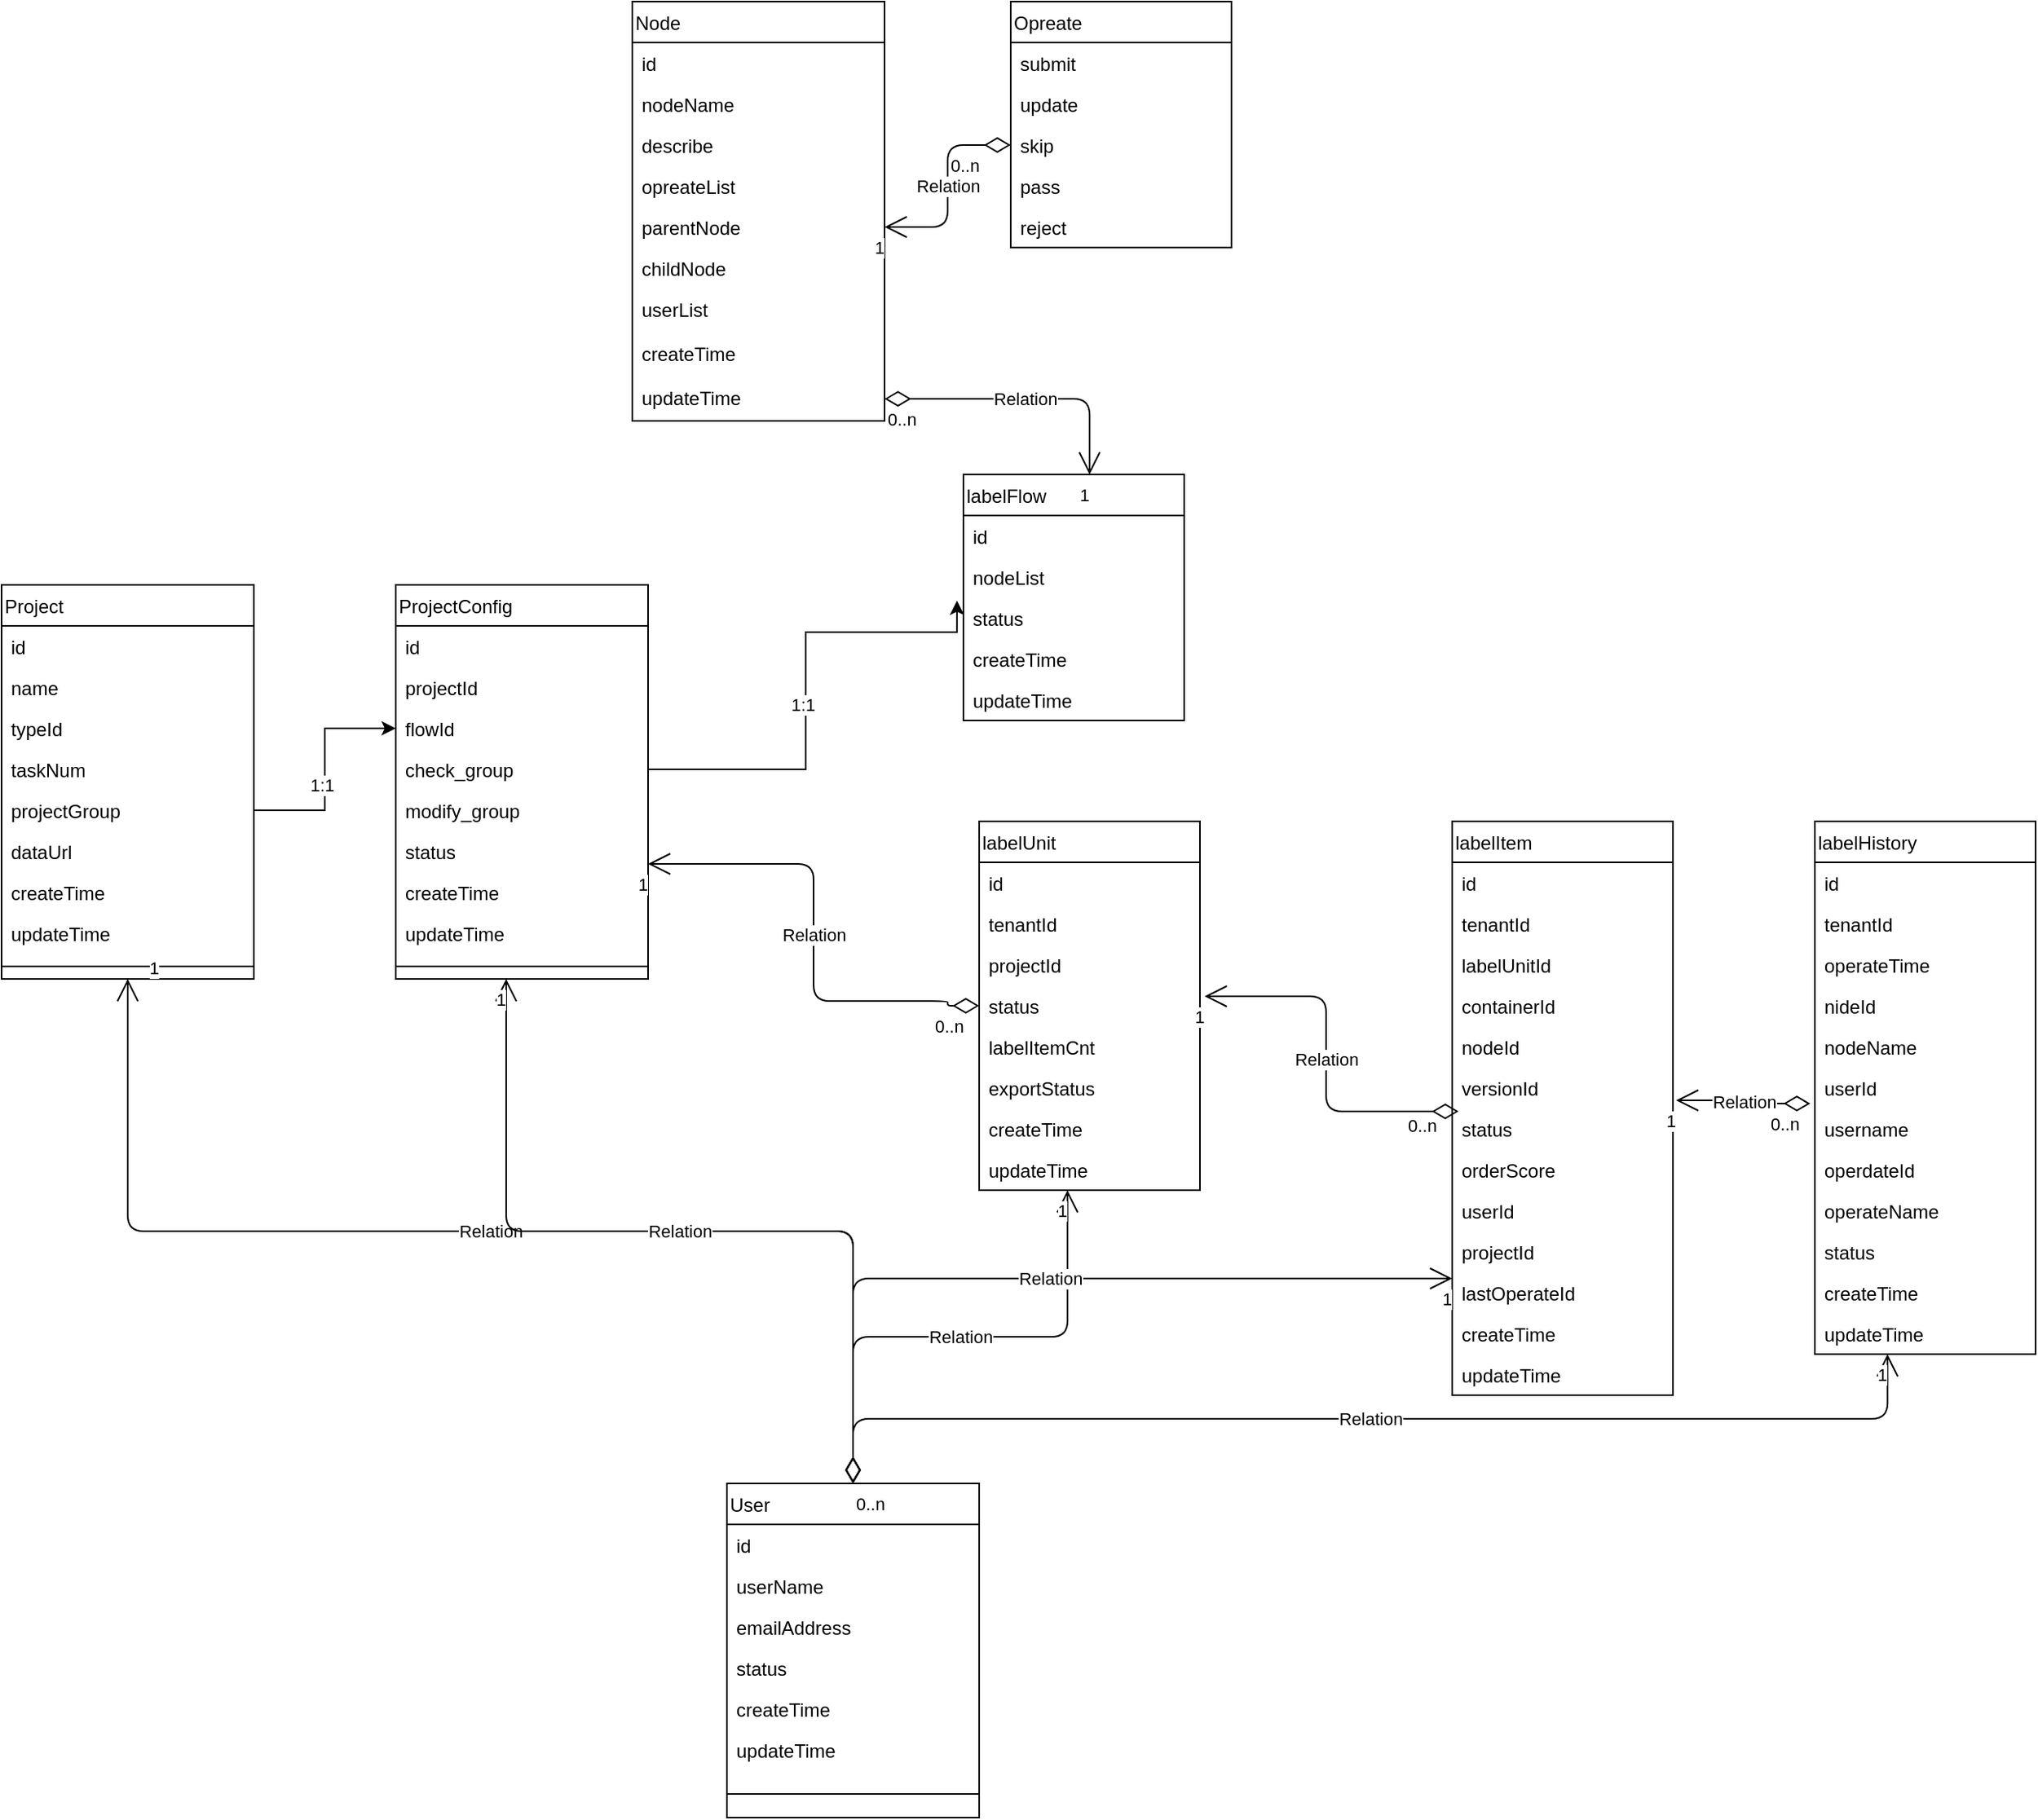 <mxfile version="14.6.11" type="github">
  <diagram id="C5RBs43oDa-KdzZeNtuy" name="Page-1">
    <mxGraphModel dx="1422" dy="762" grid="1" gridSize="10" guides="1" tooltips="1" connect="1" arrows="1" fold="1" page="1" pageScale="1" pageWidth="827" pageHeight="1169" math="0" shadow="0">
      <root>
        <mxCell id="WIyWlLk6GJQsqaUBKTNV-0" />
        <mxCell id="WIyWlLk6GJQsqaUBKTNV-1" parent="WIyWlLk6GJQsqaUBKTNV-0" />
        <mxCell id="zkfFHV4jXpPFQw0GAbJ--0" value="User" style="swimlane;fontStyle=0;align=left;verticalAlign=top;childLayout=stackLayout;horizontal=1;startSize=26;horizontalStack=0;resizeParent=1;resizeLast=0;collapsible=1;marginBottom=0;rounded=0;shadow=0;strokeWidth=1;" parent="WIyWlLk6GJQsqaUBKTNV-1" vertex="1">
          <mxGeometry x="590" y="1040" width="160" height="212" as="geometry">
            <mxRectangle x="230" y="140" width="160" height="26" as="alternateBounds" />
          </mxGeometry>
        </mxCell>
        <mxCell id="zkfFHV4jXpPFQw0GAbJ--1" value="id" style="text;align=left;verticalAlign=top;spacingLeft=4;spacingRight=4;overflow=hidden;rotatable=0;points=[[0,0.5],[1,0.5]];portConstraint=eastwest;" parent="zkfFHV4jXpPFQw0GAbJ--0" vertex="1">
          <mxGeometry y="26" width="160" height="26" as="geometry" />
        </mxCell>
        <mxCell id="zkfFHV4jXpPFQw0GAbJ--2" value="userName" style="text;align=left;verticalAlign=top;spacingLeft=4;spacingRight=4;overflow=hidden;rotatable=0;points=[[0,0.5],[1,0.5]];portConstraint=eastwest;rounded=0;shadow=0;html=0;" parent="zkfFHV4jXpPFQw0GAbJ--0" vertex="1">
          <mxGeometry y="52" width="160" height="26" as="geometry" />
        </mxCell>
        <mxCell id="zkfFHV4jXpPFQw0GAbJ--3" value="emailAddress" style="text;align=left;verticalAlign=top;spacingLeft=4;spacingRight=4;overflow=hidden;rotatable=0;points=[[0,0.5],[1,0.5]];portConstraint=eastwest;rounded=0;shadow=0;html=0;" parent="zkfFHV4jXpPFQw0GAbJ--0" vertex="1">
          <mxGeometry y="78" width="160" height="26" as="geometry" />
        </mxCell>
        <mxCell id="6F86Sjl21GchAjME6Mm5-2" value="status" style="text;align=left;verticalAlign=top;spacingLeft=4;spacingRight=4;overflow=hidden;rotatable=0;points=[[0,0.5],[1,0.5]];portConstraint=eastwest;rounded=0;shadow=0;html=0;" vertex="1" parent="zkfFHV4jXpPFQw0GAbJ--0">
          <mxGeometry y="104" width="160" height="26" as="geometry" />
        </mxCell>
        <mxCell id="6F86Sjl21GchAjME6Mm5-4" value="createTime" style="text;align=left;verticalAlign=top;spacingLeft=4;spacingRight=4;overflow=hidden;rotatable=0;points=[[0,0.5],[1,0.5]];portConstraint=eastwest;rounded=0;shadow=0;html=0;" vertex="1" parent="zkfFHV4jXpPFQw0GAbJ--0">
          <mxGeometry y="130" width="160" height="26" as="geometry" />
        </mxCell>
        <mxCell id="6F86Sjl21GchAjME6Mm5-5" value="updateTime" style="text;align=left;verticalAlign=top;spacingLeft=4;spacingRight=4;overflow=hidden;rotatable=0;points=[[0,0.5],[1,0.5]];portConstraint=eastwest;rounded=0;shadow=0;html=0;" vertex="1" parent="zkfFHV4jXpPFQw0GAbJ--0">
          <mxGeometry y="156" width="160" height="26" as="geometry" />
        </mxCell>
        <mxCell id="zkfFHV4jXpPFQw0GAbJ--4" value="" style="line;html=1;strokeWidth=1;align=left;verticalAlign=middle;spacingTop=-1;spacingLeft=3;spacingRight=3;rotatable=0;labelPosition=right;points=[];portConstraint=eastwest;" parent="zkfFHV4jXpPFQw0GAbJ--0" vertex="1">
          <mxGeometry y="182" width="160" height="30" as="geometry" />
        </mxCell>
        <mxCell id="zkfFHV4jXpPFQw0GAbJ--6" value="Project" style="swimlane;fontStyle=0;align=left;verticalAlign=top;childLayout=stackLayout;horizontal=1;startSize=26;horizontalStack=0;resizeParent=1;resizeLast=0;collapsible=1;marginBottom=0;rounded=0;shadow=0;strokeWidth=1;" parent="WIyWlLk6GJQsqaUBKTNV-1" vertex="1">
          <mxGeometry x="130" y="470" width="160" height="250" as="geometry">
            <mxRectangle x="130" y="380" width="160" height="26" as="alternateBounds" />
          </mxGeometry>
        </mxCell>
        <mxCell id="zkfFHV4jXpPFQw0GAbJ--7" value="id" style="text;align=left;verticalAlign=top;spacingLeft=4;spacingRight=4;overflow=hidden;rotatable=0;points=[[0,0.5],[1,0.5]];portConstraint=eastwest;" parent="zkfFHV4jXpPFQw0GAbJ--6" vertex="1">
          <mxGeometry y="26" width="160" height="26" as="geometry" />
        </mxCell>
        <mxCell id="zkfFHV4jXpPFQw0GAbJ--8" value="name" style="text;align=left;verticalAlign=top;spacingLeft=4;spacingRight=4;overflow=hidden;rotatable=0;points=[[0,0.5],[1,0.5]];portConstraint=eastwest;rounded=0;shadow=0;html=0;" parent="zkfFHV4jXpPFQw0GAbJ--6" vertex="1">
          <mxGeometry y="52" width="160" height="26" as="geometry" />
        </mxCell>
        <mxCell id="6F86Sjl21GchAjME6Mm5-6" value="typeId" style="text;align=left;verticalAlign=top;spacingLeft=4;spacingRight=4;overflow=hidden;rotatable=0;points=[[0,0.5],[1,0.5]];portConstraint=eastwest;rounded=0;shadow=0;html=0;" vertex="1" parent="zkfFHV4jXpPFQw0GAbJ--6">
          <mxGeometry y="78" width="160" height="26" as="geometry" />
        </mxCell>
        <mxCell id="6F86Sjl21GchAjME6Mm5-7" value="taskNum" style="text;align=left;verticalAlign=top;spacingLeft=4;spacingRight=4;overflow=hidden;rotatable=0;points=[[0,0.5],[1,0.5]];portConstraint=eastwest;rounded=0;shadow=0;html=0;" vertex="1" parent="zkfFHV4jXpPFQw0GAbJ--6">
          <mxGeometry y="104" width="160" height="26" as="geometry" />
        </mxCell>
        <mxCell id="6F86Sjl21GchAjME6Mm5-8" value="projectGroup " style="text;align=left;verticalAlign=top;spacingLeft=4;spacingRight=4;overflow=hidden;rotatable=0;points=[[0,0.5],[1,0.5]];portConstraint=eastwest;rounded=0;shadow=0;html=0;" vertex="1" parent="zkfFHV4jXpPFQw0GAbJ--6">
          <mxGeometry y="130" width="160" height="26" as="geometry" />
        </mxCell>
        <mxCell id="6F86Sjl21GchAjME6Mm5-9" value="dataUrl " style="text;align=left;verticalAlign=top;spacingLeft=4;spacingRight=4;overflow=hidden;rotatable=0;points=[[0,0.5],[1,0.5]];portConstraint=eastwest;rounded=0;shadow=0;html=0;" vertex="1" parent="zkfFHV4jXpPFQw0GAbJ--6">
          <mxGeometry y="156" width="160" height="26" as="geometry" />
        </mxCell>
        <mxCell id="6F86Sjl21GchAjME6Mm5-10" value="createTime " style="text;align=left;verticalAlign=top;spacingLeft=4;spacingRight=4;overflow=hidden;rotatable=0;points=[[0,0.5],[1,0.5]];portConstraint=eastwest;rounded=0;shadow=0;html=0;" vertex="1" parent="zkfFHV4jXpPFQw0GAbJ--6">
          <mxGeometry y="182" width="160" height="26" as="geometry" />
        </mxCell>
        <mxCell id="6F86Sjl21GchAjME6Mm5-20" value="updateTime" style="text;align=left;verticalAlign=top;spacingLeft=4;spacingRight=4;overflow=hidden;rotatable=0;points=[[0,0.5],[1,0.5]];portConstraint=eastwest;rounded=0;shadow=0;html=0;" vertex="1" parent="zkfFHV4jXpPFQw0GAbJ--6">
          <mxGeometry y="208" width="160" height="26" as="geometry" />
        </mxCell>
        <mxCell id="zkfFHV4jXpPFQw0GAbJ--9" value="" style="line;html=1;strokeWidth=1;align=left;verticalAlign=middle;spacingTop=-1;spacingLeft=3;spacingRight=3;rotatable=0;labelPosition=right;points=[];portConstraint=eastwest;" parent="zkfFHV4jXpPFQw0GAbJ--6" vertex="1">
          <mxGeometry y="234" width="160" height="16" as="geometry" />
        </mxCell>
        <mxCell id="zkfFHV4jXpPFQw0GAbJ--13" value="ProjectConfig" style="swimlane;fontStyle=0;align=left;verticalAlign=top;childLayout=stackLayout;horizontal=1;startSize=26;horizontalStack=0;resizeParent=1;resizeLast=0;collapsible=1;marginBottom=0;rounded=0;shadow=0;strokeWidth=1;" parent="WIyWlLk6GJQsqaUBKTNV-1" vertex="1">
          <mxGeometry x="380" y="470" width="160" height="250" as="geometry">
            <mxRectangle x="340" y="380" width="170" height="26" as="alternateBounds" />
          </mxGeometry>
        </mxCell>
        <mxCell id="6F86Sjl21GchAjME6Mm5-22" value="id" style="text;align=left;verticalAlign=top;spacingLeft=4;spacingRight=4;overflow=hidden;rotatable=0;points=[[0,0.5],[1,0.5]];portConstraint=eastwest;" vertex="1" parent="zkfFHV4jXpPFQw0GAbJ--13">
          <mxGeometry y="26" width="160" height="26" as="geometry" />
        </mxCell>
        <mxCell id="6F86Sjl21GchAjME6Mm5-27" value="projectId" style="text;align=left;verticalAlign=top;spacingLeft=4;spacingRight=4;overflow=hidden;rotatable=0;points=[[0,0.5],[1,0.5]];portConstraint=eastwest;" vertex="1" parent="zkfFHV4jXpPFQw0GAbJ--13">
          <mxGeometry y="52" width="160" height="26" as="geometry" />
        </mxCell>
        <mxCell id="6F86Sjl21GchAjME6Mm5-28" value="flowId" style="text;align=left;verticalAlign=top;spacingLeft=4;spacingRight=4;overflow=hidden;rotatable=0;points=[[0,0.5],[1,0.5]];portConstraint=eastwest;" vertex="1" parent="zkfFHV4jXpPFQw0GAbJ--13">
          <mxGeometry y="78" width="160" height="26" as="geometry" />
        </mxCell>
        <mxCell id="6F86Sjl21GchAjME6Mm5-33" value="check_group " style="text;align=left;verticalAlign=top;spacingLeft=4;spacingRight=4;overflow=hidden;rotatable=0;points=[[0,0.5],[1,0.5]];portConstraint=eastwest;" vertex="1" parent="zkfFHV4jXpPFQw0GAbJ--13">
          <mxGeometry y="104" width="160" height="26" as="geometry" />
        </mxCell>
        <mxCell id="6F86Sjl21GchAjME6Mm5-34" value="modify_group " style="text;align=left;verticalAlign=top;spacingLeft=4;spacingRight=4;overflow=hidden;rotatable=0;points=[[0,0.5],[1,0.5]];portConstraint=eastwest;" vertex="1" parent="zkfFHV4jXpPFQw0GAbJ--13">
          <mxGeometry y="130" width="160" height="26" as="geometry" />
        </mxCell>
        <mxCell id="6F86Sjl21GchAjME6Mm5-35" value="status " style="text;align=left;verticalAlign=top;spacingLeft=4;spacingRight=4;overflow=hidden;rotatable=0;points=[[0,0.5],[1,0.5]];portConstraint=eastwest;" vertex="1" parent="zkfFHV4jXpPFQw0GAbJ--13">
          <mxGeometry y="156" width="160" height="26" as="geometry" />
        </mxCell>
        <mxCell id="6F86Sjl21GchAjME6Mm5-29" value="createTime" style="text;align=left;verticalAlign=top;spacingLeft=4;spacingRight=4;overflow=hidden;rotatable=0;points=[[0,0.5],[1,0.5]];portConstraint=eastwest;" vertex="1" parent="zkfFHV4jXpPFQw0GAbJ--13">
          <mxGeometry y="182" width="160" height="26" as="geometry" />
        </mxCell>
        <mxCell id="6F86Sjl21GchAjME6Mm5-30" value="updateTime" style="text;align=left;verticalAlign=top;spacingLeft=4;spacingRight=4;overflow=hidden;rotatable=0;points=[[0,0.5],[1,0.5]];portConstraint=eastwest;" vertex="1" parent="zkfFHV4jXpPFQw0GAbJ--13">
          <mxGeometry y="208" width="160" height="26" as="geometry" />
        </mxCell>
        <mxCell id="zkfFHV4jXpPFQw0GAbJ--15" value="" style="line;html=1;strokeWidth=1;align=left;verticalAlign=middle;spacingTop=-1;spacingLeft=3;spacingRight=3;rotatable=0;labelPosition=right;points=[];portConstraint=eastwest;" parent="zkfFHV4jXpPFQw0GAbJ--13" vertex="1">
          <mxGeometry y="234" width="160" height="16" as="geometry" />
        </mxCell>
        <mxCell id="zkfFHV4jXpPFQw0GAbJ--17" value="Node" style="swimlane;fontStyle=0;align=left;verticalAlign=top;childLayout=stackLayout;horizontal=1;startSize=26;horizontalStack=0;resizeParent=1;resizeLast=0;collapsible=1;marginBottom=0;rounded=0;shadow=0;strokeWidth=1;" parent="WIyWlLk6GJQsqaUBKTNV-1" vertex="1">
          <mxGeometry x="530" y="100" width="160" height="266" as="geometry">
            <mxRectangle x="550" y="140" width="160" height="26" as="alternateBounds" />
          </mxGeometry>
        </mxCell>
        <mxCell id="zkfFHV4jXpPFQw0GAbJ--18" value="id&#xa;" style="text;align=left;verticalAlign=top;spacingLeft=4;spacingRight=4;overflow=hidden;rotatable=0;points=[[0,0.5],[1,0.5]];portConstraint=eastwest;" parent="zkfFHV4jXpPFQw0GAbJ--17" vertex="1">
          <mxGeometry y="26" width="160" height="26" as="geometry" />
        </mxCell>
        <mxCell id="zkfFHV4jXpPFQw0GAbJ--19" value="nodeName" style="text;align=left;verticalAlign=top;spacingLeft=4;spacingRight=4;overflow=hidden;rotatable=0;points=[[0,0.5],[1,0.5]];portConstraint=eastwest;rounded=0;shadow=0;html=0;" parent="zkfFHV4jXpPFQw0GAbJ--17" vertex="1">
          <mxGeometry y="52" width="160" height="26" as="geometry" />
        </mxCell>
        <mxCell id="zkfFHV4jXpPFQw0GAbJ--20" value="describe" style="text;align=left;verticalAlign=top;spacingLeft=4;spacingRight=4;overflow=hidden;rotatable=0;points=[[0,0.5],[1,0.5]];portConstraint=eastwest;rounded=0;shadow=0;html=0;" parent="zkfFHV4jXpPFQw0GAbJ--17" vertex="1">
          <mxGeometry y="78" width="160" height="26" as="geometry" />
        </mxCell>
        <mxCell id="zkfFHV4jXpPFQw0GAbJ--21" value="opreateList" style="text;align=left;verticalAlign=top;spacingLeft=4;spacingRight=4;overflow=hidden;rotatable=0;points=[[0,0.5],[1,0.5]];portConstraint=eastwest;rounded=0;shadow=0;html=0;" parent="zkfFHV4jXpPFQw0GAbJ--17" vertex="1">
          <mxGeometry y="104" width="160" height="26" as="geometry" />
        </mxCell>
        <mxCell id="zkfFHV4jXpPFQw0GAbJ--22" value="parentNode" style="text;align=left;verticalAlign=top;spacingLeft=4;spacingRight=4;overflow=hidden;rotatable=0;points=[[0,0.5],[1,0.5]];portConstraint=eastwest;rounded=0;shadow=0;html=0;" parent="zkfFHV4jXpPFQw0GAbJ--17" vertex="1">
          <mxGeometry y="130" width="160" height="26" as="geometry" />
        </mxCell>
        <mxCell id="zkfFHV4jXpPFQw0GAbJ--24" value="childNode" style="text;align=left;verticalAlign=top;spacingLeft=4;spacingRight=4;overflow=hidden;rotatable=0;points=[[0,0.5],[1,0.5]];portConstraint=eastwest;" parent="zkfFHV4jXpPFQw0GAbJ--17" vertex="1">
          <mxGeometry y="156" width="160" height="26" as="geometry" />
        </mxCell>
        <mxCell id="zkfFHV4jXpPFQw0GAbJ--25" value="userList" style="text;align=left;verticalAlign=top;spacingLeft=4;spacingRight=4;overflow=hidden;rotatable=0;points=[[0,0.5],[1,0.5]];portConstraint=eastwest;" parent="zkfFHV4jXpPFQw0GAbJ--17" vertex="1">
          <mxGeometry y="182" width="160" height="28" as="geometry" />
        </mxCell>
        <mxCell id="6F86Sjl21GchAjME6Mm5-93" value="createTime" style="text;align=left;verticalAlign=top;spacingLeft=4;spacingRight=4;overflow=hidden;rotatable=0;points=[[0,0.5],[1,0.5]];portConstraint=eastwest;" vertex="1" parent="zkfFHV4jXpPFQw0GAbJ--17">
          <mxGeometry y="210" width="160" height="28" as="geometry" />
        </mxCell>
        <mxCell id="6F86Sjl21GchAjME6Mm5-94" value="updateTime" style="text;align=left;verticalAlign=top;spacingLeft=4;spacingRight=4;overflow=hidden;rotatable=0;points=[[0,0.5],[1,0.5]];portConstraint=eastwest;" vertex="1" parent="zkfFHV4jXpPFQw0GAbJ--17">
          <mxGeometry y="238" width="160" height="28" as="geometry" />
        </mxCell>
        <mxCell id="6F86Sjl21GchAjME6Mm5-37" value="Opreate" style="swimlane;fontStyle=0;childLayout=stackLayout;horizontal=1;startSize=26;fillColor=none;horizontalStack=0;resizeParent=1;resizeParentMax=0;resizeLast=0;collapsible=1;marginBottom=0;rounded=0;shadow=0;align=left;html=0;" vertex="1" parent="WIyWlLk6GJQsqaUBKTNV-1">
          <mxGeometry x="770" y="100" width="140" height="156" as="geometry" />
        </mxCell>
        <mxCell id="6F86Sjl21GchAjME6Mm5-38" value="submit" style="text;strokeColor=none;fillColor=none;align=left;verticalAlign=top;spacingLeft=4;spacingRight=4;overflow=hidden;rotatable=0;points=[[0,0.5],[1,0.5]];portConstraint=eastwest;" vertex="1" parent="6F86Sjl21GchAjME6Mm5-37">
          <mxGeometry y="26" width="140" height="26" as="geometry" />
        </mxCell>
        <mxCell id="6F86Sjl21GchAjME6Mm5-39" value="update" style="text;strokeColor=none;fillColor=none;align=left;verticalAlign=top;spacingLeft=4;spacingRight=4;overflow=hidden;rotatable=0;points=[[0,0.5],[1,0.5]];portConstraint=eastwest;" vertex="1" parent="6F86Sjl21GchAjME6Mm5-37">
          <mxGeometry y="52" width="140" height="26" as="geometry" />
        </mxCell>
        <mxCell id="6F86Sjl21GchAjME6Mm5-40" value="skip" style="text;strokeColor=none;fillColor=none;align=left;verticalAlign=top;spacingLeft=4;spacingRight=4;overflow=hidden;rotatable=0;points=[[0,0.5],[1,0.5]];portConstraint=eastwest;" vertex="1" parent="6F86Sjl21GchAjME6Mm5-37">
          <mxGeometry y="78" width="140" height="26" as="geometry" />
        </mxCell>
        <mxCell id="6F86Sjl21GchAjME6Mm5-41" value="pass" style="text;strokeColor=none;fillColor=none;align=left;verticalAlign=top;spacingLeft=4;spacingRight=4;overflow=hidden;rotatable=0;points=[[0,0.5],[1,0.5]];portConstraint=eastwest;" vertex="1" parent="6F86Sjl21GchAjME6Mm5-37">
          <mxGeometry y="104" width="140" height="26" as="geometry" />
        </mxCell>
        <mxCell id="6F86Sjl21GchAjME6Mm5-42" value="reject" style="text;strokeColor=none;fillColor=none;align=left;verticalAlign=top;spacingLeft=4;spacingRight=4;overflow=hidden;rotatable=0;points=[[0,0.5],[1,0.5]];portConstraint=eastwest;" vertex="1" parent="6F86Sjl21GchAjME6Mm5-37">
          <mxGeometry y="130" width="140" height="26" as="geometry" />
        </mxCell>
        <mxCell id="6F86Sjl21GchAjME6Mm5-67" value="Relation" style="endArrow=open;html=1;endSize=12;startArrow=diamondThin;startSize=14;startFill=0;edgeStyle=orthogonalEdgeStyle;exitX=0;exitY=0.5;exitDx=0;exitDy=0;entryX=1;entryY=0.5;entryDx=0;entryDy=0;" edge="1" parent="WIyWlLk6GJQsqaUBKTNV-1" source="6F86Sjl21GchAjME6Mm5-40" target="zkfFHV4jXpPFQw0GAbJ--22">
          <mxGeometry relative="1" as="geometry">
            <mxPoint x="720" y="350" as="sourcePoint" />
            <mxPoint x="830" y="350" as="targetPoint" />
          </mxGeometry>
        </mxCell>
        <mxCell id="6F86Sjl21GchAjME6Mm5-68" value="0..n" style="edgeLabel;resizable=0;html=1;align=left;verticalAlign=top;" connectable="0" vertex="1" parent="6F86Sjl21GchAjME6Mm5-67">
          <mxGeometry x="-1" relative="1" as="geometry">
            <mxPoint x="-40" as="offset" />
          </mxGeometry>
        </mxCell>
        <mxCell id="6F86Sjl21GchAjME6Mm5-69" value="1" style="edgeLabel;resizable=0;html=1;align=right;verticalAlign=top;" connectable="0" vertex="1" parent="6F86Sjl21GchAjME6Mm5-67">
          <mxGeometry x="1" relative="1" as="geometry" />
        </mxCell>
        <mxCell id="6F86Sjl21GchAjME6Mm5-79" value="Relation" style="endArrow=open;html=1;endSize=12;startArrow=diamondThin;startSize=14;startFill=0;edgeStyle=orthogonalEdgeStyle;exitX=0.5;exitY=0;exitDx=0;exitDy=0;" edge="1" parent="WIyWlLk6GJQsqaUBKTNV-1" source="zkfFHV4jXpPFQw0GAbJ--0" target="zkfFHV4jXpPFQw0GAbJ--6">
          <mxGeometry relative="1" as="geometry">
            <mxPoint x="240" y="306" as="sourcePoint" />
            <mxPoint x="454.96" y="484" as="targetPoint" />
          </mxGeometry>
        </mxCell>
        <mxCell id="6F86Sjl21GchAjME6Mm5-80" value="0..n" style="edgeLabel;resizable=0;html=1;align=left;verticalAlign=top;" connectable="0" vertex="1" parent="6F86Sjl21GchAjME6Mm5-79">
          <mxGeometry x="-1" relative="1" as="geometry" />
        </mxCell>
        <mxCell id="6F86Sjl21GchAjME6Mm5-81" value="1" style="edgeLabel;resizable=0;html=1;align=right;verticalAlign=top;" connectable="0" vertex="1" parent="6F86Sjl21GchAjME6Mm5-79">
          <mxGeometry x="1" relative="1" as="geometry">
            <mxPoint x="20" y="-20" as="offset" />
          </mxGeometry>
        </mxCell>
        <mxCell id="6F86Sjl21GchAjME6Mm5-85" style="edgeStyle=orthogonalEdgeStyle;rounded=0;orthogonalLoop=1;jettySize=auto;html=1;entryX=0;entryY=0.5;entryDx=0;entryDy=0;" edge="1" parent="WIyWlLk6GJQsqaUBKTNV-1" source="6F86Sjl21GchAjME6Mm5-8" target="6F86Sjl21GchAjME6Mm5-28">
          <mxGeometry relative="1" as="geometry">
            <mxPoint x="370" y="613" as="targetPoint" />
          </mxGeometry>
        </mxCell>
        <mxCell id="6F86Sjl21GchAjME6Mm5-86" value="1:1" style="edgeLabel;html=1;align=center;verticalAlign=middle;resizable=0;points=[];" vertex="1" connectable="0" parent="6F86Sjl21GchAjME6Mm5-85">
          <mxGeometry x="-0.143" y="2" relative="1" as="geometry">
            <mxPoint as="offset" />
          </mxGeometry>
        </mxCell>
        <mxCell id="6F86Sjl21GchAjME6Mm5-87" value="labelFlow" style="swimlane;fontStyle=0;childLayout=stackLayout;horizontal=1;startSize=26;fillColor=none;horizontalStack=0;resizeParent=1;resizeParentMax=0;resizeLast=0;collapsible=1;marginBottom=0;rounded=0;shadow=0;align=left;html=0;" vertex="1" parent="WIyWlLk6GJQsqaUBKTNV-1">
          <mxGeometry x="740" y="400" width="140" height="156" as="geometry">
            <mxRectangle x="740" y="420" width="80" height="26" as="alternateBounds" />
          </mxGeometry>
        </mxCell>
        <mxCell id="6F86Sjl21GchAjME6Mm5-88" value="id" style="text;strokeColor=none;fillColor=none;align=left;verticalAlign=top;spacingLeft=4;spacingRight=4;overflow=hidden;rotatable=0;points=[[0,0.5],[1,0.5]];portConstraint=eastwest;" vertex="1" parent="6F86Sjl21GchAjME6Mm5-87">
          <mxGeometry y="26" width="140" height="26" as="geometry" />
        </mxCell>
        <mxCell id="6F86Sjl21GchAjME6Mm5-89" value="nodeList" style="text;strokeColor=none;fillColor=none;align=left;verticalAlign=top;spacingLeft=4;spacingRight=4;overflow=hidden;rotatable=0;points=[[0,0.5],[1,0.5]];portConstraint=eastwest;" vertex="1" parent="6F86Sjl21GchAjME6Mm5-87">
          <mxGeometry y="52" width="140" height="26" as="geometry" />
        </mxCell>
        <mxCell id="6F86Sjl21GchAjME6Mm5-90" value="status" style="text;strokeColor=none;fillColor=none;align=left;verticalAlign=top;spacingLeft=4;spacingRight=4;overflow=hidden;rotatable=0;points=[[0,0.5],[1,0.5]];portConstraint=eastwest;" vertex="1" parent="6F86Sjl21GchAjME6Mm5-87">
          <mxGeometry y="78" width="140" height="26" as="geometry" />
        </mxCell>
        <mxCell id="6F86Sjl21GchAjME6Mm5-91" value="createTime" style="text;strokeColor=none;fillColor=none;align=left;verticalAlign=top;spacingLeft=4;spacingRight=4;overflow=hidden;rotatable=0;points=[[0,0.5],[1,0.5]];portConstraint=eastwest;" vertex="1" parent="6F86Sjl21GchAjME6Mm5-87">
          <mxGeometry y="104" width="140" height="26" as="geometry" />
        </mxCell>
        <mxCell id="6F86Sjl21GchAjME6Mm5-92" value="updateTime" style="text;strokeColor=none;fillColor=none;align=left;verticalAlign=top;spacingLeft=4;spacingRight=4;overflow=hidden;rotatable=0;points=[[0,0.5],[1,0.5]];portConstraint=eastwest;" vertex="1" parent="6F86Sjl21GchAjME6Mm5-87">
          <mxGeometry y="130" width="140" height="26" as="geometry" />
        </mxCell>
        <mxCell id="6F86Sjl21GchAjME6Mm5-95" value="Relation" style="endArrow=open;html=1;endSize=12;startArrow=diamondThin;startSize=14;startFill=0;edgeStyle=orthogonalEdgeStyle;exitX=1;exitY=0.5;exitDx=0;exitDy=0;" edge="1" parent="WIyWlLk6GJQsqaUBKTNV-1" source="6F86Sjl21GchAjME6Mm5-94">
          <mxGeometry relative="1" as="geometry">
            <mxPoint x="640" y="390" as="sourcePoint" />
            <mxPoint x="820" y="400" as="targetPoint" />
            <Array as="points">
              <mxPoint x="820" y="352" />
            </Array>
          </mxGeometry>
        </mxCell>
        <mxCell id="6F86Sjl21GchAjME6Mm5-96" value="0..n" style="edgeLabel;resizable=0;html=1;align=left;verticalAlign=top;" connectable="0" vertex="1" parent="6F86Sjl21GchAjME6Mm5-95">
          <mxGeometry x="-1" relative="1" as="geometry" />
        </mxCell>
        <mxCell id="6F86Sjl21GchAjME6Mm5-97" value="1" style="edgeLabel;resizable=0;html=1;align=right;verticalAlign=top;" connectable="0" vertex="1" parent="6F86Sjl21GchAjME6Mm5-95">
          <mxGeometry x="1" relative="1" as="geometry" />
        </mxCell>
        <mxCell id="6F86Sjl21GchAjME6Mm5-98" value="labelUnit" style="swimlane;fontStyle=0;childLayout=stackLayout;horizontal=1;startSize=26;fillColor=none;horizontalStack=0;resizeParent=1;resizeParentMax=0;resizeLast=0;collapsible=1;marginBottom=0;rounded=0;shadow=0;align=left;html=0;" vertex="1" parent="WIyWlLk6GJQsqaUBKTNV-1">
          <mxGeometry x="750" y="620" width="140" height="234" as="geometry">
            <mxRectangle x="740" y="420" width="80" height="26" as="alternateBounds" />
          </mxGeometry>
        </mxCell>
        <mxCell id="6F86Sjl21GchAjME6Mm5-99" value="id" style="text;strokeColor=none;fillColor=none;align=left;verticalAlign=top;spacingLeft=4;spacingRight=4;overflow=hidden;rotatable=0;points=[[0,0.5],[1,0.5]];portConstraint=eastwest;" vertex="1" parent="6F86Sjl21GchAjME6Mm5-98">
          <mxGeometry y="26" width="140" height="26" as="geometry" />
        </mxCell>
        <mxCell id="6F86Sjl21GchAjME6Mm5-100" value="tenantId" style="text;strokeColor=none;fillColor=none;align=left;verticalAlign=top;spacingLeft=4;spacingRight=4;overflow=hidden;rotatable=0;points=[[0,0.5],[1,0.5]];portConstraint=eastwest;" vertex="1" parent="6F86Sjl21GchAjME6Mm5-98">
          <mxGeometry y="52" width="140" height="26" as="geometry" />
        </mxCell>
        <mxCell id="6F86Sjl21GchAjME6Mm5-110" value="projectId" style="text;strokeColor=none;fillColor=none;align=left;verticalAlign=top;spacingLeft=4;spacingRight=4;overflow=hidden;rotatable=0;points=[[0,0.5],[1,0.5]];portConstraint=eastwest;" vertex="1" parent="6F86Sjl21GchAjME6Mm5-98">
          <mxGeometry y="78" width="140" height="26" as="geometry" />
        </mxCell>
        <mxCell id="6F86Sjl21GchAjME6Mm5-101" value="status" style="text;strokeColor=none;fillColor=none;align=left;verticalAlign=top;spacingLeft=4;spacingRight=4;overflow=hidden;rotatable=0;points=[[0,0.5],[1,0.5]];portConstraint=eastwest;" vertex="1" parent="6F86Sjl21GchAjME6Mm5-98">
          <mxGeometry y="104" width="140" height="26" as="geometry" />
        </mxCell>
        <mxCell id="6F86Sjl21GchAjME6Mm5-111" value="labelItemCnt" style="text;strokeColor=none;fillColor=none;align=left;verticalAlign=top;spacingLeft=4;spacingRight=4;overflow=hidden;rotatable=0;points=[[0,0.5],[1,0.5]];portConstraint=eastwest;" vertex="1" parent="6F86Sjl21GchAjME6Mm5-98">
          <mxGeometry y="130" width="140" height="26" as="geometry" />
        </mxCell>
        <mxCell id="6F86Sjl21GchAjME6Mm5-112" value="exportStatus" style="text;strokeColor=none;fillColor=none;align=left;verticalAlign=top;spacingLeft=4;spacingRight=4;overflow=hidden;rotatable=0;points=[[0,0.5],[1,0.5]];portConstraint=eastwest;" vertex="1" parent="6F86Sjl21GchAjME6Mm5-98">
          <mxGeometry y="156" width="140" height="26" as="geometry" />
        </mxCell>
        <mxCell id="6F86Sjl21GchAjME6Mm5-113" value="createTime" style="text;strokeColor=none;fillColor=none;align=left;verticalAlign=top;spacingLeft=4;spacingRight=4;overflow=hidden;rotatable=0;points=[[0,0.5],[1,0.5]];portConstraint=eastwest;" vertex="1" parent="6F86Sjl21GchAjME6Mm5-98">
          <mxGeometry y="182" width="140" height="26" as="geometry" />
        </mxCell>
        <mxCell id="6F86Sjl21GchAjME6Mm5-114" value="updateTime" style="text;strokeColor=none;fillColor=none;align=left;verticalAlign=top;spacingLeft=4;spacingRight=4;overflow=hidden;rotatable=0;points=[[0,0.5],[1,0.5]];portConstraint=eastwest;" vertex="1" parent="6F86Sjl21GchAjME6Mm5-98">
          <mxGeometry y="208" width="140" height="26" as="geometry" />
        </mxCell>
        <mxCell id="6F86Sjl21GchAjME6Mm5-104" value="labelItem" style="swimlane;fontStyle=0;childLayout=stackLayout;horizontal=1;startSize=26;fillColor=none;horizontalStack=0;resizeParent=1;resizeParentMax=0;resizeLast=0;collapsible=1;marginBottom=0;rounded=0;shadow=0;align=left;html=0;" vertex="1" parent="WIyWlLk6GJQsqaUBKTNV-1">
          <mxGeometry x="1050" y="620" width="140" height="364" as="geometry">
            <mxRectangle x="950" y="620" width="80" height="26" as="alternateBounds" />
          </mxGeometry>
        </mxCell>
        <mxCell id="6F86Sjl21GchAjME6Mm5-105" value="id" style="text;strokeColor=none;fillColor=none;align=left;verticalAlign=top;spacingLeft=4;spacingRight=4;overflow=hidden;rotatable=0;points=[[0,0.5],[1,0.5]];portConstraint=eastwest;" vertex="1" parent="6F86Sjl21GchAjME6Mm5-104">
          <mxGeometry y="26" width="140" height="26" as="geometry" />
        </mxCell>
        <mxCell id="6F86Sjl21GchAjME6Mm5-106" value="tenantId" style="text;strokeColor=none;fillColor=none;align=left;verticalAlign=top;spacingLeft=4;spacingRight=4;overflow=hidden;rotatable=0;points=[[0,0.5],[1,0.5]];portConstraint=eastwest;" vertex="1" parent="6F86Sjl21GchAjME6Mm5-104">
          <mxGeometry y="52" width="140" height="26" as="geometry" />
        </mxCell>
        <mxCell id="6F86Sjl21GchAjME6Mm5-107" value="labelUnitId" style="text;strokeColor=none;fillColor=none;align=left;verticalAlign=top;spacingLeft=4;spacingRight=4;overflow=hidden;rotatable=0;points=[[0,0.5],[1,0.5]];portConstraint=eastwest;" vertex="1" parent="6F86Sjl21GchAjME6Mm5-104">
          <mxGeometry y="78" width="140" height="26" as="geometry" />
        </mxCell>
        <mxCell id="6F86Sjl21GchAjME6Mm5-115" value="containerId&#xa;" style="text;strokeColor=none;fillColor=none;align=left;verticalAlign=top;spacingLeft=4;spacingRight=4;overflow=hidden;rotatable=0;points=[[0,0.5],[1,0.5]];portConstraint=eastwest;" vertex="1" parent="6F86Sjl21GchAjME6Mm5-104">
          <mxGeometry y="104" width="140" height="26" as="geometry" />
        </mxCell>
        <mxCell id="6F86Sjl21GchAjME6Mm5-116" value="nodeId" style="text;strokeColor=none;fillColor=none;align=left;verticalAlign=top;spacingLeft=4;spacingRight=4;overflow=hidden;rotatable=0;points=[[0,0.5],[1,0.5]];portConstraint=eastwest;" vertex="1" parent="6F86Sjl21GchAjME6Mm5-104">
          <mxGeometry y="130" width="140" height="26" as="geometry" />
        </mxCell>
        <mxCell id="6F86Sjl21GchAjME6Mm5-117" value="versionId" style="text;strokeColor=none;fillColor=none;align=left;verticalAlign=top;spacingLeft=4;spacingRight=4;overflow=hidden;rotatable=0;points=[[0,0.5],[1,0.5]];portConstraint=eastwest;" vertex="1" parent="6F86Sjl21GchAjME6Mm5-104">
          <mxGeometry y="156" width="140" height="26" as="geometry" />
        </mxCell>
        <mxCell id="6F86Sjl21GchAjME6Mm5-118" value="status" style="text;strokeColor=none;fillColor=none;align=left;verticalAlign=top;spacingLeft=4;spacingRight=4;overflow=hidden;rotatable=0;points=[[0,0.5],[1,0.5]];portConstraint=eastwest;" vertex="1" parent="6F86Sjl21GchAjME6Mm5-104">
          <mxGeometry y="182" width="140" height="26" as="geometry" />
        </mxCell>
        <mxCell id="6F86Sjl21GchAjME6Mm5-119" value="orderScore" style="text;strokeColor=none;fillColor=none;align=left;verticalAlign=top;spacingLeft=4;spacingRight=4;overflow=hidden;rotatable=0;points=[[0,0.5],[1,0.5]];portConstraint=eastwest;" vertex="1" parent="6F86Sjl21GchAjME6Mm5-104">
          <mxGeometry y="208" width="140" height="26" as="geometry" />
        </mxCell>
        <mxCell id="6F86Sjl21GchAjME6Mm5-121" value="userId" style="text;strokeColor=none;fillColor=none;align=left;verticalAlign=top;spacingLeft=4;spacingRight=4;overflow=hidden;rotatable=0;points=[[0,0.5],[1,0.5]];portConstraint=eastwest;" vertex="1" parent="6F86Sjl21GchAjME6Mm5-104">
          <mxGeometry y="234" width="140" height="26" as="geometry" />
        </mxCell>
        <mxCell id="6F86Sjl21GchAjME6Mm5-122" value="projectId" style="text;strokeColor=none;fillColor=none;align=left;verticalAlign=top;spacingLeft=4;spacingRight=4;overflow=hidden;rotatable=0;points=[[0,0.5],[1,0.5]];portConstraint=eastwest;" vertex="1" parent="6F86Sjl21GchAjME6Mm5-104">
          <mxGeometry y="260" width="140" height="26" as="geometry" />
        </mxCell>
        <mxCell id="6F86Sjl21GchAjME6Mm5-123" value="lastOperateId" style="text;strokeColor=none;fillColor=none;align=left;verticalAlign=top;spacingLeft=4;spacingRight=4;overflow=hidden;rotatable=0;points=[[0,0.5],[1,0.5]];portConstraint=eastwest;" vertex="1" parent="6F86Sjl21GchAjME6Mm5-104">
          <mxGeometry y="286" width="140" height="26" as="geometry" />
        </mxCell>
        <mxCell id="6F86Sjl21GchAjME6Mm5-108" value="createTime" style="text;strokeColor=none;fillColor=none;align=left;verticalAlign=top;spacingLeft=4;spacingRight=4;overflow=hidden;rotatable=0;points=[[0,0.5],[1,0.5]];portConstraint=eastwest;" vertex="1" parent="6F86Sjl21GchAjME6Mm5-104">
          <mxGeometry y="312" width="140" height="26" as="geometry" />
        </mxCell>
        <mxCell id="6F86Sjl21GchAjME6Mm5-109" value="updateTime" style="text;strokeColor=none;fillColor=none;align=left;verticalAlign=top;spacingLeft=4;spacingRight=4;overflow=hidden;rotatable=0;points=[[0,0.5],[1,0.5]];portConstraint=eastwest;" vertex="1" parent="6F86Sjl21GchAjME6Mm5-104">
          <mxGeometry y="338" width="140" height="26" as="geometry" />
        </mxCell>
        <mxCell id="6F86Sjl21GchAjME6Mm5-124" value="labelHistory" style="swimlane;fontStyle=0;childLayout=stackLayout;horizontal=1;startSize=26;fillColor=none;horizontalStack=0;resizeParent=1;resizeParentMax=0;resizeLast=0;collapsible=1;marginBottom=0;rounded=0;shadow=0;align=left;html=0;" vertex="1" parent="WIyWlLk6GJQsqaUBKTNV-1">
          <mxGeometry x="1280" y="620" width="140" height="338" as="geometry">
            <mxRectangle x="740" y="420" width="80" height="26" as="alternateBounds" />
          </mxGeometry>
        </mxCell>
        <mxCell id="6F86Sjl21GchAjME6Mm5-125" value="id" style="text;strokeColor=none;fillColor=none;align=left;verticalAlign=top;spacingLeft=4;spacingRight=4;overflow=hidden;rotatable=0;points=[[0,0.5],[1,0.5]];portConstraint=eastwest;" vertex="1" parent="6F86Sjl21GchAjME6Mm5-124">
          <mxGeometry y="26" width="140" height="26" as="geometry" />
        </mxCell>
        <mxCell id="6F86Sjl21GchAjME6Mm5-135" value="tenantId" style="text;strokeColor=none;fillColor=none;align=left;verticalAlign=top;spacingLeft=4;spacingRight=4;overflow=hidden;rotatable=0;points=[[0,0.5],[1,0.5]];portConstraint=eastwest;" vertex="1" parent="6F86Sjl21GchAjME6Mm5-124">
          <mxGeometry y="52" width="140" height="26" as="geometry" />
        </mxCell>
        <mxCell id="6F86Sjl21GchAjME6Mm5-127" value="operateTime" style="text;strokeColor=none;fillColor=none;align=left;verticalAlign=top;spacingLeft=4;spacingRight=4;overflow=hidden;rotatable=0;points=[[0,0.5],[1,0.5]];portConstraint=eastwest;" vertex="1" parent="6F86Sjl21GchAjME6Mm5-124">
          <mxGeometry y="78" width="140" height="26" as="geometry" />
        </mxCell>
        <mxCell id="6F86Sjl21GchAjME6Mm5-128" value="nideId" style="text;strokeColor=none;fillColor=none;align=left;verticalAlign=top;spacingLeft=4;spacingRight=4;overflow=hidden;rotatable=0;points=[[0,0.5],[1,0.5]];portConstraint=eastwest;" vertex="1" parent="6F86Sjl21GchAjME6Mm5-124">
          <mxGeometry y="104" width="140" height="26" as="geometry" />
        </mxCell>
        <mxCell id="6F86Sjl21GchAjME6Mm5-129" value="nodeName" style="text;strokeColor=none;fillColor=none;align=left;verticalAlign=top;spacingLeft=4;spacingRight=4;overflow=hidden;rotatable=0;points=[[0,0.5],[1,0.5]];portConstraint=eastwest;" vertex="1" parent="6F86Sjl21GchAjME6Mm5-124">
          <mxGeometry y="130" width="140" height="26" as="geometry" />
        </mxCell>
        <mxCell id="6F86Sjl21GchAjME6Mm5-126" value="userId" style="text;strokeColor=none;fillColor=none;align=left;verticalAlign=top;spacingLeft=4;spacingRight=4;overflow=hidden;rotatable=0;points=[[0,0.5],[1,0.5]];portConstraint=eastwest;" vertex="1" parent="6F86Sjl21GchAjME6Mm5-124">
          <mxGeometry y="156" width="140" height="26" as="geometry" />
        </mxCell>
        <mxCell id="6F86Sjl21GchAjME6Mm5-130" value="username" style="text;strokeColor=none;fillColor=none;align=left;verticalAlign=top;spacingLeft=4;spacingRight=4;overflow=hidden;rotatable=0;points=[[0,0.5],[1,0.5]];portConstraint=eastwest;" vertex="1" parent="6F86Sjl21GchAjME6Mm5-124">
          <mxGeometry y="182" width="140" height="26" as="geometry" />
        </mxCell>
        <mxCell id="6F86Sjl21GchAjME6Mm5-136" value="operdateId" style="text;strokeColor=none;fillColor=none;align=left;verticalAlign=top;spacingLeft=4;spacingRight=4;overflow=hidden;rotatable=0;points=[[0,0.5],[1,0.5]];portConstraint=eastwest;" vertex="1" parent="6F86Sjl21GchAjME6Mm5-124">
          <mxGeometry y="208" width="140" height="26" as="geometry" />
        </mxCell>
        <mxCell id="6F86Sjl21GchAjME6Mm5-137" value="operateName" style="text;strokeColor=none;fillColor=none;align=left;verticalAlign=top;spacingLeft=4;spacingRight=4;overflow=hidden;rotatable=0;points=[[0,0.5],[1,0.5]];portConstraint=eastwest;" vertex="1" parent="6F86Sjl21GchAjME6Mm5-124">
          <mxGeometry y="234" width="140" height="26" as="geometry" />
        </mxCell>
        <mxCell id="6F86Sjl21GchAjME6Mm5-133" value="status" style="text;strokeColor=none;fillColor=none;align=left;verticalAlign=top;spacingLeft=4;spacingRight=4;overflow=hidden;rotatable=0;points=[[0,0.5],[1,0.5]];portConstraint=eastwest;" vertex="1" parent="6F86Sjl21GchAjME6Mm5-124">
          <mxGeometry y="260" width="140" height="26" as="geometry" />
        </mxCell>
        <mxCell id="6F86Sjl21GchAjME6Mm5-131" value="createTime" style="text;strokeColor=none;fillColor=none;align=left;verticalAlign=top;spacingLeft=4;spacingRight=4;overflow=hidden;rotatable=0;points=[[0,0.5],[1,0.5]];portConstraint=eastwest;" vertex="1" parent="6F86Sjl21GchAjME6Mm5-124">
          <mxGeometry y="286" width="140" height="26" as="geometry" />
        </mxCell>
        <mxCell id="6F86Sjl21GchAjME6Mm5-132" value="updateTime" style="text;strokeColor=none;fillColor=none;align=left;verticalAlign=top;spacingLeft=4;spacingRight=4;overflow=hidden;rotatable=0;points=[[0,0.5],[1,0.5]];portConstraint=eastwest;" vertex="1" parent="6F86Sjl21GchAjME6Mm5-124">
          <mxGeometry y="312" width="140" height="26" as="geometry" />
        </mxCell>
        <mxCell id="6F86Sjl21GchAjME6Mm5-141" value="Relation" style="endArrow=open;html=1;endSize=12;startArrow=diamondThin;startSize=14;startFill=0;edgeStyle=orthogonalEdgeStyle;entryX=1.021;entryY=0.269;entryDx=0;entryDy=0;entryPerimeter=0;exitX=0.029;exitY=0.077;exitDx=0;exitDy=0;exitPerimeter=0;" edge="1" parent="WIyWlLk6GJQsqaUBKTNV-1" source="6F86Sjl21GchAjME6Mm5-118" target="6F86Sjl21GchAjME6Mm5-101">
          <mxGeometry relative="1" as="geometry">
            <mxPoint x="850" y="940" as="sourcePoint" />
            <mxPoint x="1010" y="940" as="targetPoint" />
          </mxGeometry>
        </mxCell>
        <mxCell id="6F86Sjl21GchAjME6Mm5-142" value="0..n" style="edgeLabel;resizable=0;html=1;align=left;verticalAlign=top;" connectable="0" vertex="1" parent="6F86Sjl21GchAjME6Mm5-141">
          <mxGeometry x="-1" relative="1" as="geometry">
            <mxPoint x="-34" y="-4" as="offset" />
          </mxGeometry>
        </mxCell>
        <mxCell id="6F86Sjl21GchAjME6Mm5-143" value="1" style="edgeLabel;resizable=0;html=1;align=right;verticalAlign=top;" connectable="0" vertex="1" parent="6F86Sjl21GchAjME6Mm5-141">
          <mxGeometry x="1" relative="1" as="geometry" />
        </mxCell>
        <mxCell id="6F86Sjl21GchAjME6Mm5-144" style="edgeStyle=orthogonalEdgeStyle;rounded=0;orthogonalLoop=1;jettySize=auto;html=1;entryX=-0.029;entryY=0.077;entryDx=0;entryDy=0;entryPerimeter=0;" edge="1" parent="WIyWlLk6GJQsqaUBKTNV-1" source="6F86Sjl21GchAjME6Mm5-33" target="6F86Sjl21GchAjME6Mm5-90">
          <mxGeometry relative="1" as="geometry">
            <Array as="points">
              <mxPoint x="640" y="587" />
              <mxPoint x="640" y="500" />
            </Array>
          </mxGeometry>
        </mxCell>
        <mxCell id="6F86Sjl21GchAjME6Mm5-145" value="1:1" style="edgeLabel;html=1;align=center;verticalAlign=middle;resizable=0;points=[];" vertex="1" connectable="0" parent="6F86Sjl21GchAjME6Mm5-144">
          <mxGeometry x="-0.067" y="2" relative="1" as="geometry">
            <mxPoint as="offset" />
          </mxGeometry>
        </mxCell>
        <mxCell id="6F86Sjl21GchAjME6Mm5-147" value="Relation" style="endArrow=open;html=1;endSize=12;startArrow=diamondThin;startSize=14;startFill=0;edgeStyle=orthogonalEdgeStyle;entryX=1.014;entryY=0.808;entryDx=0;entryDy=0;entryPerimeter=0;exitX=-0.021;exitY=0.885;exitDx=0;exitDy=0;exitPerimeter=0;" edge="1" parent="WIyWlLk6GJQsqaUBKTNV-1" source="6F86Sjl21GchAjME6Mm5-126" target="6F86Sjl21GchAjME6Mm5-117">
          <mxGeometry relative="1" as="geometry">
            <mxPoint x="1300" y="800" as="sourcePoint" />
            <mxPoint x="1410" y="540" as="targetPoint" />
          </mxGeometry>
        </mxCell>
        <mxCell id="6F86Sjl21GchAjME6Mm5-148" value="0..n" style="edgeLabel;resizable=0;html=1;align=left;verticalAlign=top;" connectable="0" vertex="1" parent="6F86Sjl21GchAjME6Mm5-147">
          <mxGeometry x="-1" relative="1" as="geometry">
            <mxPoint x="-27" as="offset" />
          </mxGeometry>
        </mxCell>
        <mxCell id="6F86Sjl21GchAjME6Mm5-149" value="1" style="edgeLabel;resizable=0;html=1;align=right;verticalAlign=top;" connectable="0" vertex="1" parent="6F86Sjl21GchAjME6Mm5-147">
          <mxGeometry x="1" relative="1" as="geometry" />
        </mxCell>
        <mxCell id="6F86Sjl21GchAjME6Mm5-153" value="Relation" style="endArrow=open;html=1;endSize=12;startArrow=diamondThin;startSize=14;startFill=0;edgeStyle=orthogonalEdgeStyle;entryX=1;entryY=-0.192;entryDx=0;entryDy=0;entryPerimeter=0;exitX=0;exitY=0.5;exitDx=0;exitDy=0;" edge="1" parent="WIyWlLk6GJQsqaUBKTNV-1" source="6F86Sjl21GchAjME6Mm5-101" target="6F86Sjl21GchAjME6Mm5-29">
          <mxGeometry relative="1" as="geometry">
            <mxPoint x="690" y="740" as="sourcePoint" />
            <mxPoint x="680" y="810" as="targetPoint" />
            <Array as="points">
              <mxPoint x="730" y="737" />
              <mxPoint x="730" y="734" />
              <mxPoint x="645" y="734" />
              <mxPoint x="645" y="647" />
            </Array>
          </mxGeometry>
        </mxCell>
        <mxCell id="6F86Sjl21GchAjME6Mm5-154" value="0..n" style="edgeLabel;resizable=0;html=1;align=left;verticalAlign=top;" connectable="0" vertex="1" parent="6F86Sjl21GchAjME6Mm5-153">
          <mxGeometry x="-1" relative="1" as="geometry">
            <mxPoint x="-30" as="offset" />
          </mxGeometry>
        </mxCell>
        <mxCell id="6F86Sjl21GchAjME6Mm5-155" value="1" style="edgeLabel;resizable=0;html=1;align=right;verticalAlign=top;" connectable="0" vertex="1" parent="6F86Sjl21GchAjME6Mm5-153">
          <mxGeometry x="1" relative="1" as="geometry" />
        </mxCell>
        <mxCell id="6F86Sjl21GchAjME6Mm5-157" value="Relation" style="endArrow=open;html=1;endSize=12;startArrow=diamondThin;startSize=14;startFill=0;edgeStyle=orthogonalEdgeStyle;" edge="1" parent="WIyWlLk6GJQsqaUBKTNV-1">
          <mxGeometry relative="1" as="geometry">
            <mxPoint x="670" y="1040" as="sourcePoint" />
            <mxPoint x="450" y="720" as="targetPoint" />
            <Array as="points">
              <mxPoint x="670" y="880" />
              <mxPoint x="450" y="880" />
            </Array>
          </mxGeometry>
        </mxCell>
        <mxCell id="6F86Sjl21GchAjME6Mm5-158" value="0..n" style="edgeLabel;resizable=0;html=1;align=left;verticalAlign=top;" connectable="0" vertex="1" parent="6F86Sjl21GchAjME6Mm5-157">
          <mxGeometry x="-1" relative="1" as="geometry" />
        </mxCell>
        <mxCell id="6F86Sjl21GchAjME6Mm5-159" value="1" style="edgeLabel;resizable=0;html=1;align=right;verticalAlign=top;" connectable="0" vertex="1" parent="6F86Sjl21GchAjME6Mm5-157">
          <mxGeometry x="1" relative="1" as="geometry" />
        </mxCell>
        <mxCell id="6F86Sjl21GchAjME6Mm5-161" value="Relation" style="endArrow=open;html=1;endSize=12;startArrow=diamondThin;startSize=14;startFill=0;edgeStyle=orthogonalEdgeStyle;entryX=0.4;entryY=1;entryDx=0;entryDy=0;entryPerimeter=0;exitX=0.5;exitY=0;exitDx=0;exitDy=0;" edge="1" parent="WIyWlLk6GJQsqaUBKTNV-1" source="zkfFHV4jXpPFQw0GAbJ--0" target="6F86Sjl21GchAjME6Mm5-114">
          <mxGeometry relative="1" as="geometry">
            <mxPoint x="650" y="940" as="sourcePoint" />
            <mxPoint x="700" y="1000" as="targetPoint" />
          </mxGeometry>
        </mxCell>
        <mxCell id="6F86Sjl21GchAjME6Mm5-162" value="0..n" style="edgeLabel;resizable=0;html=1;align=left;verticalAlign=top;" connectable="0" vertex="1" parent="6F86Sjl21GchAjME6Mm5-161">
          <mxGeometry x="-1" relative="1" as="geometry" />
        </mxCell>
        <mxCell id="6F86Sjl21GchAjME6Mm5-163" value="1" style="edgeLabel;resizable=0;html=1;align=right;verticalAlign=top;" connectable="0" vertex="1" parent="6F86Sjl21GchAjME6Mm5-161">
          <mxGeometry x="1" relative="1" as="geometry" />
        </mxCell>
        <mxCell id="6F86Sjl21GchAjME6Mm5-164" value="Relation" style="endArrow=open;html=1;endSize=12;startArrow=diamondThin;startSize=14;startFill=0;edgeStyle=orthogonalEdgeStyle;exitX=0.5;exitY=0;exitDx=0;exitDy=0;" edge="1" parent="WIyWlLk6GJQsqaUBKTNV-1" source="zkfFHV4jXpPFQw0GAbJ--0" target="6F86Sjl21GchAjME6Mm5-123">
          <mxGeometry relative="1" as="geometry">
            <mxPoint x="660" y="940" as="sourcePoint" />
            <mxPoint x="700" y="1000" as="targetPoint" />
            <Array as="points">
              <mxPoint x="670" y="910" />
            </Array>
          </mxGeometry>
        </mxCell>
        <mxCell id="6F86Sjl21GchAjME6Mm5-165" value="0..n" style="edgeLabel;resizable=0;html=1;align=left;verticalAlign=top;" connectable="0" vertex="1" parent="6F86Sjl21GchAjME6Mm5-164">
          <mxGeometry x="-1" relative="1" as="geometry" />
        </mxCell>
        <mxCell id="6F86Sjl21GchAjME6Mm5-166" value="1" style="edgeLabel;resizable=0;html=1;align=right;verticalAlign=top;" connectable="0" vertex="1" parent="6F86Sjl21GchAjME6Mm5-164">
          <mxGeometry x="1" relative="1" as="geometry" />
        </mxCell>
        <mxCell id="6F86Sjl21GchAjME6Mm5-167" value="Relation" style="endArrow=open;html=1;endSize=12;startArrow=diamondThin;startSize=14;startFill=0;edgeStyle=orthogonalEdgeStyle;entryX=0.329;entryY=1;entryDx=0;entryDy=0;entryPerimeter=0;exitX=0.5;exitY=0;exitDx=0;exitDy=0;" edge="1" parent="WIyWlLk6GJQsqaUBKTNV-1" source="zkfFHV4jXpPFQw0GAbJ--0" target="6F86Sjl21GchAjME6Mm5-132">
          <mxGeometry relative="1" as="geometry">
            <mxPoint x="660" y="940" as="sourcePoint" />
            <mxPoint x="700" y="900" as="targetPoint" />
          </mxGeometry>
        </mxCell>
        <mxCell id="6F86Sjl21GchAjME6Mm5-168" value="0..n" style="edgeLabel;resizable=0;html=1;align=left;verticalAlign=top;" connectable="0" vertex="1" parent="6F86Sjl21GchAjME6Mm5-167">
          <mxGeometry x="-1" relative="1" as="geometry" />
        </mxCell>
        <mxCell id="6F86Sjl21GchAjME6Mm5-169" value="1" style="edgeLabel;resizable=0;html=1;align=right;verticalAlign=top;" connectable="0" vertex="1" parent="6F86Sjl21GchAjME6Mm5-167">
          <mxGeometry x="1" relative="1" as="geometry" />
        </mxCell>
      </root>
    </mxGraphModel>
  </diagram>
</mxfile>
